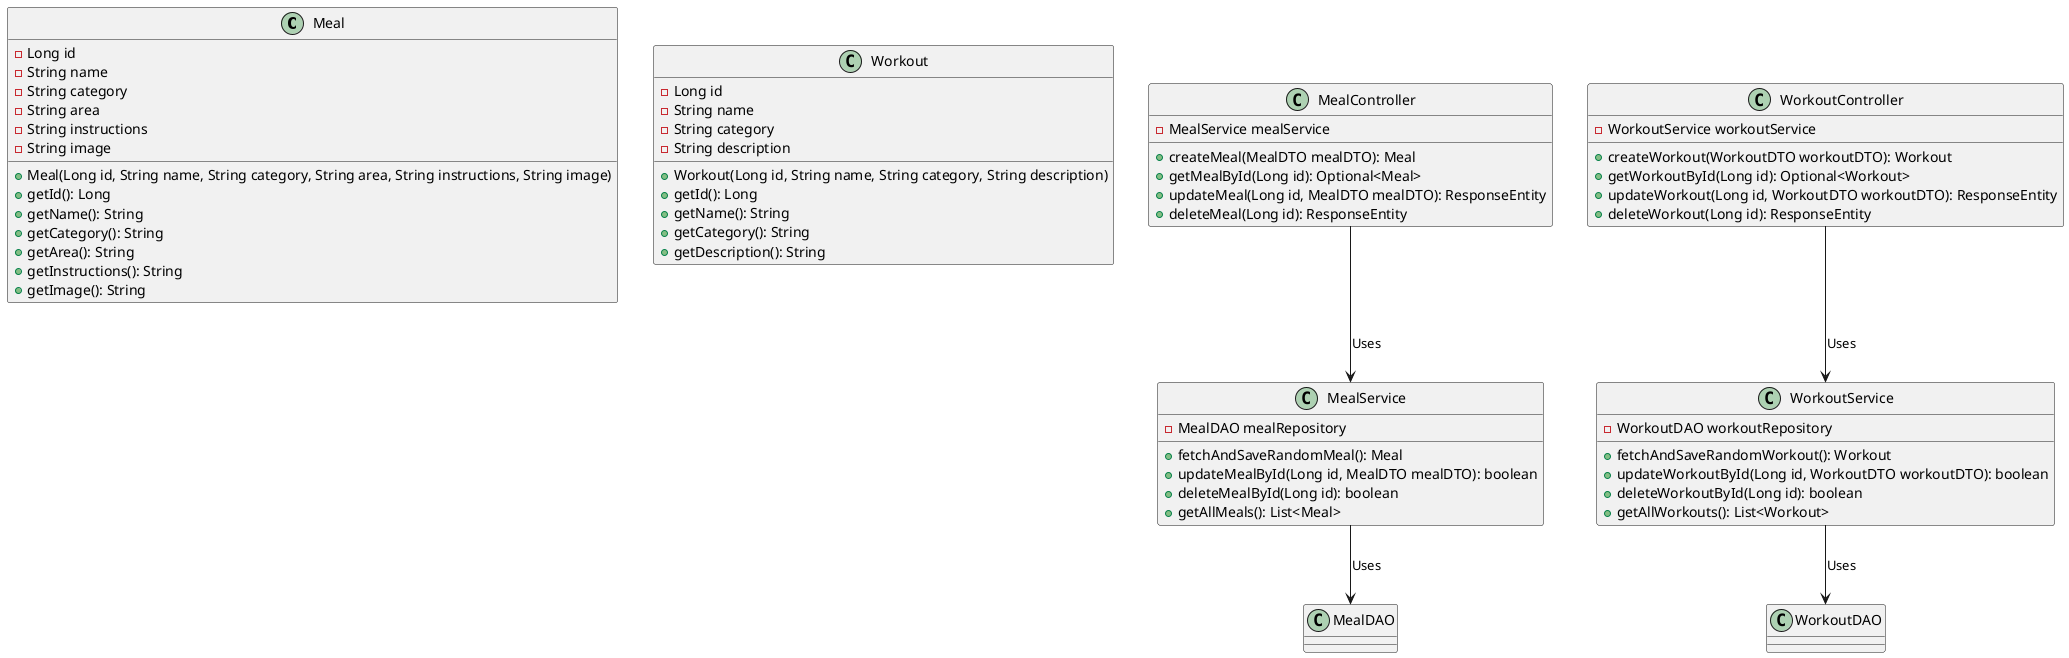 @startuml
'https://plantuml.com/class-diagram

' Define Meal class
class Meal {
  - Long id
  - String name
  - String category
  - String area
  - String instructions
  - String image
  + Meal(Long id, String name, String category, String area, String instructions, String image)
  + getId(): Long
  + getName(): String
  + getCategory(): String
  + getArea(): String
  + getInstructions(): String
  + getImage(): String
}

' Define Workout class
class Workout {
  - Long id
  - String name
  - String category
  - String description
  + Workout(Long id, String name, String category, String description)
  + getId(): Long
  + getName(): String
  + getCategory(): String
  + getDescription(): String
}

' Define MealService class
class MealService {
  - MealDAO mealRepository
  + fetchAndSaveRandomMeal(): Meal
  + updateMealById(Long id, MealDTO mealDTO): boolean
  + deleteMealById(Long id): boolean
  + getAllMeals(): List<Meal>
}

' Define WorkoutService class
class WorkoutService {
  - WorkoutDAO workoutRepository
  + fetchAndSaveRandomWorkout(): Workout
  + updateWorkoutById(Long id, WorkoutDTO workoutDTO): boolean
  + deleteWorkoutById(Long id): boolean
  + getAllWorkouts(): List<Workout>
}

' Define MealController class
class MealController {
  - MealService mealService
  + createMeal(MealDTO mealDTO): Meal
  + getMealById(Long id): Optional<Meal>
  + updateMeal(Long id, MealDTO mealDTO): ResponseEntity
  + deleteMeal(Long id): ResponseEntity
}

' Define WorkoutController class
class WorkoutController {
  - WorkoutService workoutService
  + createWorkout(WorkoutDTO workoutDTO): Workout
  + getWorkoutById(Long id): Optional<Workout>
  + updateWorkout(Long id, WorkoutDTO workoutDTO): ResponseEntity
  + deleteWorkout(Long id): ResponseEntity
}

' Relationships between classes
MealService --> MealDAO : "Uses"
WorkoutService --> WorkoutDAO : "Uses"
MealController --> MealService : "Uses"
WorkoutController --> WorkoutService : "Uses"

@enduml

//The Class Diagram shows the relationships between the entities like Meal, Workout, MealService, WorkoutService, MealController, and WorkoutController.
  The Meal and Workout classes represent entities in your system.

  The MealService and WorkoutService handle the business logic (CRUD operations).

  The MealController and WorkoutController handle the HTTP requests and responses, interacting with the respective services.

  The arrows indicate dependencies: controllers depend on services, and services depend on DAOs (repositories).
